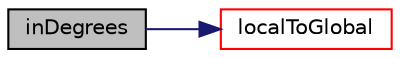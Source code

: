 digraph "inDegrees"
{
  bgcolor="transparent";
  edge [fontname="Helvetica",fontsize="10",labelfontname="Helvetica",labelfontsize="10"];
  node [fontname="Helvetica",fontsize="10",shape=record];
  rankdir="LR";
  Node1 [label="inDegrees",height=0.2,width=0.4,color="black", fillcolor="grey75", style="filled", fontcolor="black"];
  Node1 -> Node2 [color="midnightblue",fontsize="10",style="solid",fontname="Helvetica"];
  Node2 [label="localToGlobal",height=0.2,width=0.4,color="red",URL="$a00496.html#ae159e2e4da0fb1ca41bb7becb4cc3e3b",tooltip="Convert from local coordinate system to the global Cartesian system. "];
}
